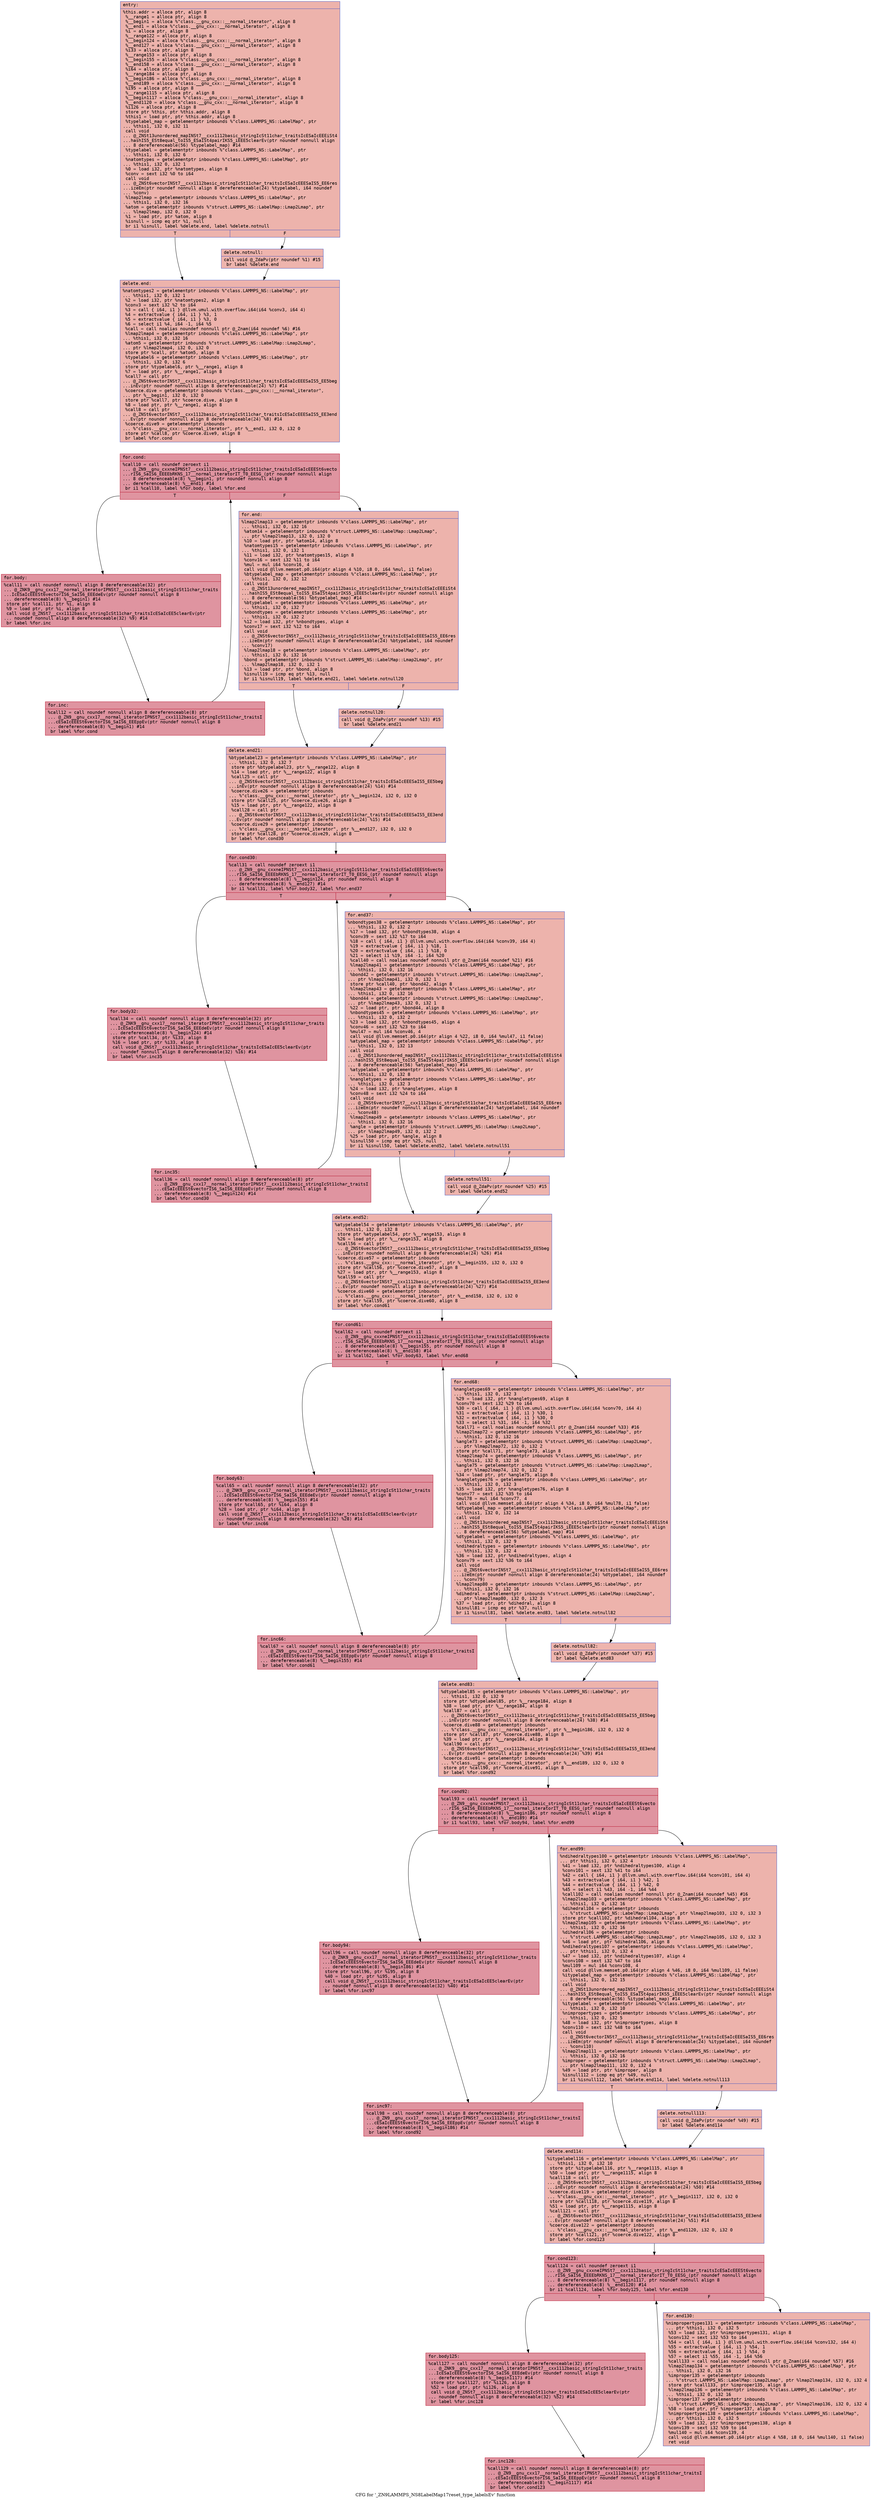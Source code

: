 digraph "CFG for '_ZN9LAMMPS_NS8LabelMap17reset_type_labelsEv' function" {
	label="CFG for '_ZN9LAMMPS_NS8LabelMap17reset_type_labelsEv' function";

	Node0x55bfca02d660 [shape=record,color="#3d50c3ff", style=filled, fillcolor="#d6524470" fontname="Courier",label="{entry:\l|  %this.addr = alloca ptr, align 8\l  %__range1 = alloca ptr, align 8\l  %__begin1 = alloca %\"class.__gnu_cxx::__normal_iterator\", align 8\l  %__end1 = alloca %\"class.__gnu_cxx::__normal_iterator\", align 8\l  %i = alloca ptr, align 8\l  %__range122 = alloca ptr, align 8\l  %__begin124 = alloca %\"class.__gnu_cxx::__normal_iterator\", align 8\l  %__end127 = alloca %\"class.__gnu_cxx::__normal_iterator\", align 8\l  %i33 = alloca ptr, align 8\l  %__range153 = alloca ptr, align 8\l  %__begin155 = alloca %\"class.__gnu_cxx::__normal_iterator\", align 8\l  %__end158 = alloca %\"class.__gnu_cxx::__normal_iterator\", align 8\l  %i64 = alloca ptr, align 8\l  %__range184 = alloca ptr, align 8\l  %__begin186 = alloca %\"class.__gnu_cxx::__normal_iterator\", align 8\l  %__end189 = alloca %\"class.__gnu_cxx::__normal_iterator\", align 8\l  %i95 = alloca ptr, align 8\l  %__range1115 = alloca ptr, align 8\l  %__begin1117 = alloca %\"class.__gnu_cxx::__normal_iterator\", align 8\l  %__end1120 = alloca %\"class.__gnu_cxx::__normal_iterator\", align 8\l  %i126 = alloca ptr, align 8\l  store ptr %this, ptr %this.addr, align 8\l  %this1 = load ptr, ptr %this.addr, align 8\l  %typelabel_map = getelementptr inbounds %\"class.LAMMPS_NS::LabelMap\", ptr\l... %this1, i32 0, i32 11\l  call void\l... @_ZNSt13unordered_mapINSt7__cxx1112basic_stringIcSt11char_traitsIcESaIcEEEiSt4\l...hashIS5_ESt8equal_toIS5_ESaISt4pairIKS5_iEEE5clearEv(ptr noundef nonnull align\l... 8 dereferenceable(56) %typelabel_map) #14\l  %typelabel = getelementptr inbounds %\"class.LAMMPS_NS::LabelMap\", ptr\l... %this1, i32 0, i32 6\l  %natomtypes = getelementptr inbounds %\"class.LAMMPS_NS::LabelMap\", ptr\l... %this1, i32 0, i32 1\l  %0 = load i32, ptr %natomtypes, align 8\l  %conv = sext i32 %0 to i64\l  call void\l... @_ZNSt6vectorINSt7__cxx1112basic_stringIcSt11char_traitsIcESaIcEEESaIS5_EE6res\l...izeEm(ptr noundef nonnull align 8 dereferenceable(24) %typelabel, i64 noundef\l... %conv)\l  %lmap2lmap = getelementptr inbounds %\"class.LAMMPS_NS::LabelMap\", ptr\l... %this1, i32 0, i32 16\l  %atom = getelementptr inbounds %\"struct.LAMMPS_NS::LabelMap::Lmap2Lmap\", ptr\l... %lmap2lmap, i32 0, i32 0\l  %1 = load ptr, ptr %atom, align 8\l  %isnull = icmp eq ptr %1, null\l  br i1 %isnull, label %delete.end, label %delete.notnull\l|{<s0>T|<s1>F}}"];
	Node0x55bfca02d660:s0 -> Node0x55bfca0262d0[tooltip="entry -> delete.end\nProbability 37.50%" ];
	Node0x55bfca02d660:s1 -> Node0x55bfca026350[tooltip="entry -> delete.notnull\nProbability 62.50%" ];
	Node0x55bfca026350 [shape=record,color="#3d50c3ff", style=filled, fillcolor="#d8564670" fontname="Courier",label="{delete.notnull:\l|  call void @_ZdaPv(ptr noundef %1) #15\l  br label %delete.end\l}"];
	Node0x55bfca026350 -> Node0x55bfca0262d0[tooltip="delete.notnull -> delete.end\nProbability 100.00%" ];
	Node0x55bfca0262d0 [shape=record,color="#3d50c3ff", style=filled, fillcolor="#d6524470" fontname="Courier",label="{delete.end:\l|  %natomtypes2 = getelementptr inbounds %\"class.LAMMPS_NS::LabelMap\", ptr\l... %this1, i32 0, i32 1\l  %2 = load i32, ptr %natomtypes2, align 8\l  %conv3 = sext i32 %2 to i64\l  %3 = call \{ i64, i1 \} @llvm.umul.with.overflow.i64(i64 %conv3, i64 4)\l  %4 = extractvalue \{ i64, i1 \} %3, 1\l  %5 = extractvalue \{ i64, i1 \} %3, 0\l  %6 = select i1 %4, i64 -1, i64 %5\l  %call = call noalias noundef nonnull ptr @_Znam(i64 noundef %6) #16\l  %lmap2lmap4 = getelementptr inbounds %\"class.LAMMPS_NS::LabelMap\", ptr\l... %this1, i32 0, i32 16\l  %atom5 = getelementptr inbounds %\"struct.LAMMPS_NS::LabelMap::Lmap2Lmap\",\l... ptr %lmap2lmap4, i32 0, i32 0\l  store ptr %call, ptr %atom5, align 8\l  %typelabel6 = getelementptr inbounds %\"class.LAMMPS_NS::LabelMap\", ptr\l... %this1, i32 0, i32 6\l  store ptr %typelabel6, ptr %__range1, align 8\l  %7 = load ptr, ptr %__range1, align 8\l  %call7 = call ptr\l... @_ZNSt6vectorINSt7__cxx1112basic_stringIcSt11char_traitsIcESaIcEEESaIS5_EE5beg\l...inEv(ptr noundef nonnull align 8 dereferenceable(24) %7) #14\l  %coerce.dive = getelementptr inbounds %\"class.__gnu_cxx::__normal_iterator\",\l... ptr %__begin1, i32 0, i32 0\l  store ptr %call7, ptr %coerce.dive, align 8\l  %8 = load ptr, ptr %__range1, align 8\l  %call8 = call ptr\l... @_ZNSt6vectorINSt7__cxx1112basic_stringIcSt11char_traitsIcESaIcEEESaIS5_EE3end\l...Ev(ptr noundef nonnull align 8 dereferenceable(24) %8) #14\l  %coerce.dive9 = getelementptr inbounds\l... %\"class.__gnu_cxx::__normal_iterator\", ptr %__end1, i32 0, i32 0\l  store ptr %call8, ptr %coerce.dive9, align 8\l  br label %for.cond\l}"];
	Node0x55bfca0262d0 -> Node0x55bfca031e50[tooltip="delete.end -> for.cond\nProbability 100.00%" ];
	Node0x55bfca031e50 [shape=record,color="#b70d28ff", style=filled, fillcolor="#b70d2870" fontname="Courier",label="{for.cond:\l|  %call10 = call noundef zeroext i1\l... @_ZN9__gnu_cxxneIPNSt7__cxx1112basic_stringIcSt11char_traitsIcESaIcEEESt6vecto\l...rIS6_SaIS6_EEEEbRKNS_17__normal_iteratorIT_T0_EESG_(ptr noundef nonnull align\l... 8 dereferenceable(8) %__begin1, ptr noundef nonnull align 8\l... dereferenceable(8) %__end1) #14\l  br i1 %call10, label %for.body, label %for.end\l|{<s0>T|<s1>F}}"];
	Node0x55bfca031e50:s0 -> Node0x55bfca032300[tooltip="for.cond -> for.body\nProbability 96.88%" ];
	Node0x55bfca031e50:s1 -> Node0x55bfca0323e0[tooltip="for.cond -> for.end\nProbability 3.12%" ];
	Node0x55bfca032300 [shape=record,color="#b70d28ff", style=filled, fillcolor="#b70d2870" fontname="Courier",label="{for.body:\l|  %call11 = call noundef nonnull align 8 dereferenceable(32) ptr\l... @_ZNK9__gnu_cxx17__normal_iteratorIPNSt7__cxx1112basic_stringIcSt11char_traits\l...IcESaIcEEESt6vectorIS6_SaIS6_EEEdeEv(ptr noundef nonnull align 8\l... dereferenceable(8) %__begin1) #14\l  store ptr %call11, ptr %i, align 8\l  %9 = load ptr, ptr %i, align 8\l  call void @_ZNSt7__cxx1112basic_stringIcSt11char_traitsIcESaIcEE5clearEv(ptr\l... noundef nonnull align 8 dereferenceable(32) %9) #14\l  br label %for.inc\l}"];
	Node0x55bfca032300 -> Node0x55bfca0328f0[tooltip="for.body -> for.inc\nProbability 100.00%" ];
	Node0x55bfca0328f0 [shape=record,color="#b70d28ff", style=filled, fillcolor="#b70d2870" fontname="Courier",label="{for.inc:\l|  %call12 = call noundef nonnull align 8 dereferenceable(8) ptr\l... @_ZN9__gnu_cxx17__normal_iteratorIPNSt7__cxx1112basic_stringIcSt11char_traitsI\l...cESaIcEEESt6vectorIS6_SaIS6_EEEppEv(ptr noundef nonnull align 8\l... dereferenceable(8) %__begin1) #14\l  br label %for.cond\l}"];
	Node0x55bfca0328f0 -> Node0x55bfca031e50[tooltip="for.inc -> for.cond\nProbability 100.00%" ];
	Node0x55bfca0323e0 [shape=record,color="#3d50c3ff", style=filled, fillcolor="#d6524470" fontname="Courier",label="{for.end:\l|  %lmap2lmap13 = getelementptr inbounds %\"class.LAMMPS_NS::LabelMap\", ptr\l... %this1, i32 0, i32 16\l  %atom14 = getelementptr inbounds %\"struct.LAMMPS_NS::LabelMap::Lmap2Lmap\",\l... ptr %lmap2lmap13, i32 0, i32 0\l  %10 = load ptr, ptr %atom14, align 8\l  %natomtypes15 = getelementptr inbounds %\"class.LAMMPS_NS::LabelMap\", ptr\l... %this1, i32 0, i32 1\l  %11 = load i32, ptr %natomtypes15, align 8\l  %conv16 = sext i32 %11 to i64\l  %mul = mul i64 %conv16, 4\l  call void @llvm.memset.p0.i64(ptr align 4 %10, i8 0, i64 %mul, i1 false)\l  %btypelabel_map = getelementptr inbounds %\"class.LAMMPS_NS::LabelMap\", ptr\l... %this1, i32 0, i32 12\l  call void\l... @_ZNSt13unordered_mapINSt7__cxx1112basic_stringIcSt11char_traitsIcESaIcEEEiSt4\l...hashIS5_ESt8equal_toIS5_ESaISt4pairIKS5_iEEE5clearEv(ptr noundef nonnull align\l... 8 dereferenceable(56) %btypelabel_map) #14\l  %btypelabel = getelementptr inbounds %\"class.LAMMPS_NS::LabelMap\", ptr\l... %this1, i32 0, i32 7\l  %nbondtypes = getelementptr inbounds %\"class.LAMMPS_NS::LabelMap\", ptr\l... %this1, i32 0, i32 2\l  %12 = load i32, ptr %nbondtypes, align 4\l  %conv17 = sext i32 %12 to i64\l  call void\l... @_ZNSt6vectorINSt7__cxx1112basic_stringIcSt11char_traitsIcESaIcEEESaIS5_EE6res\l...izeEm(ptr noundef nonnull align 8 dereferenceable(24) %btypelabel, i64 noundef\l... %conv17)\l  %lmap2lmap18 = getelementptr inbounds %\"class.LAMMPS_NS::LabelMap\", ptr\l... %this1, i32 0, i32 16\l  %bond = getelementptr inbounds %\"struct.LAMMPS_NS::LabelMap::Lmap2Lmap\", ptr\l... %lmap2lmap18, i32 0, i32 1\l  %13 = load ptr, ptr %bond, align 8\l  %isnull19 = icmp eq ptr %13, null\l  br i1 %isnull19, label %delete.end21, label %delete.notnull20\l|{<s0>T|<s1>F}}"];
	Node0x55bfca0323e0:s0 -> Node0x55bfca0353c0[tooltip="for.end -> delete.end21\nProbability 37.50%" ];
	Node0x55bfca0323e0:s1 -> Node0x55bfca035470[tooltip="for.end -> delete.notnull20\nProbability 62.50%" ];
	Node0x55bfca035470 [shape=record,color="#3d50c3ff", style=filled, fillcolor="#d8564670" fontname="Courier",label="{delete.notnull20:\l|  call void @_ZdaPv(ptr noundef %13) #15\l  br label %delete.end21\l}"];
	Node0x55bfca035470 -> Node0x55bfca0353c0[tooltip="delete.notnull20 -> delete.end21\nProbability 100.00%" ];
	Node0x55bfca0353c0 [shape=record,color="#3d50c3ff", style=filled, fillcolor="#d6524470" fontname="Courier",label="{delete.end21:\l|  %btypelabel23 = getelementptr inbounds %\"class.LAMMPS_NS::LabelMap\", ptr\l... %this1, i32 0, i32 7\l  store ptr %btypelabel23, ptr %__range122, align 8\l  %14 = load ptr, ptr %__range122, align 8\l  %call25 = call ptr\l... @_ZNSt6vectorINSt7__cxx1112basic_stringIcSt11char_traitsIcESaIcEEESaIS5_EE5beg\l...inEv(ptr noundef nonnull align 8 dereferenceable(24) %14) #14\l  %coerce.dive26 = getelementptr inbounds\l... %\"class.__gnu_cxx::__normal_iterator\", ptr %__begin124, i32 0, i32 0\l  store ptr %call25, ptr %coerce.dive26, align 8\l  %15 = load ptr, ptr %__range122, align 8\l  %call28 = call ptr\l... @_ZNSt6vectorINSt7__cxx1112basic_stringIcSt11char_traitsIcESaIcEEESaIS5_EE3end\l...Ev(ptr noundef nonnull align 8 dereferenceable(24) %15) #14\l  %coerce.dive29 = getelementptr inbounds\l... %\"class.__gnu_cxx::__normal_iterator\", ptr %__end127, i32 0, i32 0\l  store ptr %call28, ptr %coerce.dive29, align 8\l  br label %for.cond30\l}"];
	Node0x55bfca0353c0 -> Node0x55bfca035ee0[tooltip="delete.end21 -> for.cond30\nProbability 100.00%" ];
	Node0x55bfca035ee0 [shape=record,color="#b70d28ff", style=filled, fillcolor="#b70d2870" fontname="Courier",label="{for.cond30:\l|  %call31 = call noundef zeroext i1\l... @_ZN9__gnu_cxxneIPNSt7__cxx1112basic_stringIcSt11char_traitsIcESaIcEEESt6vecto\l...rIS6_SaIS6_EEEEbRKNS_17__normal_iteratorIT_T0_EESG_(ptr noundef nonnull align\l... 8 dereferenceable(8) %__begin124, ptr noundef nonnull align 8\l... dereferenceable(8) %__end127) #14\l  br i1 %call31, label %for.body32, label %for.end37\l|{<s0>T|<s1>F}}"];
	Node0x55bfca035ee0:s0 -> Node0x55bfca0361d0[tooltip="for.cond30 -> for.body32\nProbability 96.88%" ];
	Node0x55bfca035ee0:s1 -> Node0x55bfca036250[tooltip="for.cond30 -> for.end37\nProbability 3.12%" ];
	Node0x55bfca0361d0 [shape=record,color="#b70d28ff", style=filled, fillcolor="#b70d2870" fontname="Courier",label="{for.body32:\l|  %call34 = call noundef nonnull align 8 dereferenceable(32) ptr\l... @_ZNK9__gnu_cxx17__normal_iteratorIPNSt7__cxx1112basic_stringIcSt11char_traits\l...IcESaIcEEESt6vectorIS6_SaIS6_EEEdeEv(ptr noundef nonnull align 8\l... dereferenceable(8) %__begin124) #14\l  store ptr %call34, ptr %i33, align 8\l  %16 = load ptr, ptr %i33, align 8\l  call void @_ZNSt7__cxx1112basic_stringIcSt11char_traitsIcESaIcEE5clearEv(ptr\l... noundef nonnull align 8 dereferenceable(32) %16) #14\l  br label %for.inc35\l}"];
	Node0x55bfca0361d0 -> Node0x55bfca036630[tooltip="for.body32 -> for.inc35\nProbability 100.00%" ];
	Node0x55bfca036630 [shape=record,color="#b70d28ff", style=filled, fillcolor="#b70d2870" fontname="Courier",label="{for.inc35:\l|  %call36 = call noundef nonnull align 8 dereferenceable(8) ptr\l... @_ZN9__gnu_cxx17__normal_iteratorIPNSt7__cxx1112basic_stringIcSt11char_traitsI\l...cESaIcEEESt6vectorIS6_SaIS6_EEEppEv(ptr noundef nonnull align 8\l... dereferenceable(8) %__begin124) #14\l  br label %for.cond30\l}"];
	Node0x55bfca036630 -> Node0x55bfca035ee0[tooltip="for.inc35 -> for.cond30\nProbability 100.00%" ];
	Node0x55bfca036250 [shape=record,color="#3d50c3ff", style=filled, fillcolor="#d6524470" fontname="Courier",label="{for.end37:\l|  %nbondtypes38 = getelementptr inbounds %\"class.LAMMPS_NS::LabelMap\", ptr\l... %this1, i32 0, i32 2\l  %17 = load i32, ptr %nbondtypes38, align 4\l  %conv39 = sext i32 %17 to i64\l  %18 = call \{ i64, i1 \} @llvm.umul.with.overflow.i64(i64 %conv39, i64 4)\l  %19 = extractvalue \{ i64, i1 \} %18, 1\l  %20 = extractvalue \{ i64, i1 \} %18, 0\l  %21 = select i1 %19, i64 -1, i64 %20\l  %call40 = call noalias noundef nonnull ptr @_Znam(i64 noundef %21) #16\l  %lmap2lmap41 = getelementptr inbounds %\"class.LAMMPS_NS::LabelMap\", ptr\l... %this1, i32 0, i32 16\l  %bond42 = getelementptr inbounds %\"struct.LAMMPS_NS::LabelMap::Lmap2Lmap\",\l... ptr %lmap2lmap41, i32 0, i32 1\l  store ptr %call40, ptr %bond42, align 8\l  %lmap2lmap43 = getelementptr inbounds %\"class.LAMMPS_NS::LabelMap\", ptr\l... %this1, i32 0, i32 16\l  %bond44 = getelementptr inbounds %\"struct.LAMMPS_NS::LabelMap::Lmap2Lmap\",\l... ptr %lmap2lmap43, i32 0, i32 1\l  %22 = load ptr, ptr %bond44, align 8\l  %nbondtypes45 = getelementptr inbounds %\"class.LAMMPS_NS::LabelMap\", ptr\l... %this1, i32 0, i32 2\l  %23 = load i32, ptr %nbondtypes45, align 4\l  %conv46 = sext i32 %23 to i64\l  %mul47 = mul i64 %conv46, 4\l  call void @llvm.memset.p0.i64(ptr align 4 %22, i8 0, i64 %mul47, i1 false)\l  %atypelabel_map = getelementptr inbounds %\"class.LAMMPS_NS::LabelMap\", ptr\l... %this1, i32 0, i32 13\l  call void\l... @_ZNSt13unordered_mapINSt7__cxx1112basic_stringIcSt11char_traitsIcESaIcEEEiSt4\l...hashIS5_ESt8equal_toIS5_ESaISt4pairIKS5_iEEE5clearEv(ptr noundef nonnull align\l... 8 dereferenceable(56) %atypelabel_map) #14\l  %atypelabel = getelementptr inbounds %\"class.LAMMPS_NS::LabelMap\", ptr\l... %this1, i32 0, i32 8\l  %nangletypes = getelementptr inbounds %\"class.LAMMPS_NS::LabelMap\", ptr\l... %this1, i32 0, i32 3\l  %24 = load i32, ptr %nangletypes, align 8\l  %conv48 = sext i32 %24 to i64\l  call void\l... @_ZNSt6vectorINSt7__cxx1112basic_stringIcSt11char_traitsIcESaIcEEESaIS5_EE6res\l...izeEm(ptr noundef nonnull align 8 dereferenceable(24) %atypelabel, i64 noundef\l... %conv48)\l  %lmap2lmap49 = getelementptr inbounds %\"class.LAMMPS_NS::LabelMap\", ptr\l... %this1, i32 0, i32 16\l  %angle = getelementptr inbounds %\"struct.LAMMPS_NS::LabelMap::Lmap2Lmap\",\l... ptr %lmap2lmap49, i32 0, i32 2\l  %25 = load ptr, ptr %angle, align 8\l  %isnull50 = icmp eq ptr %25, null\l  br i1 %isnull50, label %delete.end52, label %delete.notnull51\l|{<s0>T|<s1>F}}"];
	Node0x55bfca036250:s0 -> Node0x55bfca0380c0[tooltip="for.end37 -> delete.end52\nProbability 37.50%" ];
	Node0x55bfca036250:s1 -> Node0x55bfca038170[tooltip="for.end37 -> delete.notnull51\nProbability 62.50%" ];
	Node0x55bfca038170 [shape=record,color="#3d50c3ff", style=filled, fillcolor="#d8564670" fontname="Courier",label="{delete.notnull51:\l|  call void @_ZdaPv(ptr noundef %25) #15\l  br label %delete.end52\l}"];
	Node0x55bfca038170 -> Node0x55bfca0380c0[tooltip="delete.notnull51 -> delete.end52\nProbability 100.00%" ];
	Node0x55bfca0380c0 [shape=record,color="#3d50c3ff", style=filled, fillcolor="#d6524470" fontname="Courier",label="{delete.end52:\l|  %atypelabel54 = getelementptr inbounds %\"class.LAMMPS_NS::LabelMap\", ptr\l... %this1, i32 0, i32 8\l  store ptr %atypelabel54, ptr %__range153, align 8\l  %26 = load ptr, ptr %__range153, align 8\l  %call56 = call ptr\l... @_ZNSt6vectorINSt7__cxx1112basic_stringIcSt11char_traitsIcESaIcEEESaIS5_EE5beg\l...inEv(ptr noundef nonnull align 8 dereferenceable(24) %26) #14\l  %coerce.dive57 = getelementptr inbounds\l... %\"class.__gnu_cxx::__normal_iterator\", ptr %__begin155, i32 0, i32 0\l  store ptr %call56, ptr %coerce.dive57, align 8\l  %27 = load ptr, ptr %__range153, align 8\l  %call59 = call ptr\l... @_ZNSt6vectorINSt7__cxx1112basic_stringIcSt11char_traitsIcESaIcEEESaIS5_EE3end\l...Ev(ptr noundef nonnull align 8 dereferenceable(24) %27) #14\l  %coerce.dive60 = getelementptr inbounds\l... %\"class.__gnu_cxx::__normal_iterator\", ptr %__end158, i32 0, i32 0\l  store ptr %call59, ptr %coerce.dive60, align 8\l  br label %for.cond61\l}"];
	Node0x55bfca0380c0 -> Node0x55bfca033040[tooltip="delete.end52 -> for.cond61\nProbability 100.00%" ];
	Node0x55bfca033040 [shape=record,color="#b70d28ff", style=filled, fillcolor="#b70d2870" fontname="Courier",label="{for.cond61:\l|  %call62 = call noundef zeroext i1\l... @_ZN9__gnu_cxxneIPNSt7__cxx1112basic_stringIcSt11char_traitsIcESaIcEEESt6vecto\l...rIS6_SaIS6_EEEEbRKNS_17__normal_iteratorIT_T0_EESG_(ptr noundef nonnull align\l... 8 dereferenceable(8) %__begin155, ptr noundef nonnull align 8\l... dereferenceable(8) %__end158) #14\l  br i1 %call62, label %for.body63, label %for.end68\l|{<s0>T|<s1>F}}"];
	Node0x55bfca033040:s0 -> Node0x55bfca039500[tooltip="for.cond61 -> for.body63\nProbability 96.88%" ];
	Node0x55bfca033040:s1 -> Node0x55bfca039550[tooltip="for.cond61 -> for.end68\nProbability 3.12%" ];
	Node0x55bfca039500 [shape=record,color="#b70d28ff", style=filled, fillcolor="#b70d2870" fontname="Courier",label="{for.body63:\l|  %call65 = call noundef nonnull align 8 dereferenceable(32) ptr\l... @_ZNK9__gnu_cxx17__normal_iteratorIPNSt7__cxx1112basic_stringIcSt11char_traits\l...IcESaIcEEESt6vectorIS6_SaIS6_EEEdeEv(ptr noundef nonnull align 8\l... dereferenceable(8) %__begin155) #14\l  store ptr %call65, ptr %i64, align 8\l  %28 = load ptr, ptr %i64, align 8\l  call void @_ZNSt7__cxx1112basic_stringIcSt11char_traitsIcESaIcEE5clearEv(ptr\l... noundef nonnull align 8 dereferenceable(32) %28) #14\l  br label %for.inc66\l}"];
	Node0x55bfca039500 -> Node0x55bfca039930[tooltip="for.body63 -> for.inc66\nProbability 100.00%" ];
	Node0x55bfca039930 [shape=record,color="#b70d28ff", style=filled, fillcolor="#b70d2870" fontname="Courier",label="{for.inc66:\l|  %call67 = call noundef nonnull align 8 dereferenceable(8) ptr\l... @_ZN9__gnu_cxx17__normal_iteratorIPNSt7__cxx1112basic_stringIcSt11char_traitsI\l...cESaIcEEESt6vectorIS6_SaIS6_EEEppEv(ptr noundef nonnull align 8\l... dereferenceable(8) %__begin155) #14\l  br label %for.cond61\l}"];
	Node0x55bfca039930 -> Node0x55bfca033040[tooltip="for.inc66 -> for.cond61\nProbability 100.00%" ];
	Node0x55bfca039550 [shape=record,color="#3d50c3ff", style=filled, fillcolor="#d6524470" fontname="Courier",label="{for.end68:\l|  %nangletypes69 = getelementptr inbounds %\"class.LAMMPS_NS::LabelMap\", ptr\l... %this1, i32 0, i32 3\l  %29 = load i32, ptr %nangletypes69, align 8\l  %conv70 = sext i32 %29 to i64\l  %30 = call \{ i64, i1 \} @llvm.umul.with.overflow.i64(i64 %conv70, i64 4)\l  %31 = extractvalue \{ i64, i1 \} %30, 1\l  %32 = extractvalue \{ i64, i1 \} %30, 0\l  %33 = select i1 %31, i64 -1, i64 %32\l  %call71 = call noalias noundef nonnull ptr @_Znam(i64 noundef %33) #16\l  %lmap2lmap72 = getelementptr inbounds %\"class.LAMMPS_NS::LabelMap\", ptr\l... %this1, i32 0, i32 16\l  %angle73 = getelementptr inbounds %\"struct.LAMMPS_NS::LabelMap::Lmap2Lmap\",\l... ptr %lmap2lmap72, i32 0, i32 2\l  store ptr %call71, ptr %angle73, align 8\l  %lmap2lmap74 = getelementptr inbounds %\"class.LAMMPS_NS::LabelMap\", ptr\l... %this1, i32 0, i32 16\l  %angle75 = getelementptr inbounds %\"struct.LAMMPS_NS::LabelMap::Lmap2Lmap\",\l... ptr %lmap2lmap74, i32 0, i32 2\l  %34 = load ptr, ptr %angle75, align 8\l  %nangletypes76 = getelementptr inbounds %\"class.LAMMPS_NS::LabelMap\", ptr\l... %this1, i32 0, i32 3\l  %35 = load i32, ptr %nangletypes76, align 8\l  %conv77 = sext i32 %35 to i64\l  %mul78 = mul i64 %conv77, 4\l  call void @llvm.memset.p0.i64(ptr align 4 %34, i8 0, i64 %mul78, i1 false)\l  %dtypelabel_map = getelementptr inbounds %\"class.LAMMPS_NS::LabelMap\", ptr\l... %this1, i32 0, i32 14\l  call void\l... @_ZNSt13unordered_mapINSt7__cxx1112basic_stringIcSt11char_traitsIcESaIcEEEiSt4\l...hashIS5_ESt8equal_toIS5_ESaISt4pairIKS5_iEEE5clearEv(ptr noundef nonnull align\l... 8 dereferenceable(56) %dtypelabel_map) #14\l  %dtypelabel = getelementptr inbounds %\"class.LAMMPS_NS::LabelMap\", ptr\l... %this1, i32 0, i32 9\l  %ndihedraltypes = getelementptr inbounds %\"class.LAMMPS_NS::LabelMap\", ptr\l... %this1, i32 0, i32 4\l  %36 = load i32, ptr %ndihedraltypes, align 4\l  %conv79 = sext i32 %36 to i64\l  call void\l... @_ZNSt6vectorINSt7__cxx1112basic_stringIcSt11char_traitsIcESaIcEEESaIS5_EE6res\l...izeEm(ptr noundef nonnull align 8 dereferenceable(24) %dtypelabel, i64 noundef\l... %conv79)\l  %lmap2lmap80 = getelementptr inbounds %\"class.LAMMPS_NS::LabelMap\", ptr\l... %this1, i32 0, i32 16\l  %dihedral = getelementptr inbounds %\"struct.LAMMPS_NS::LabelMap::Lmap2Lmap\",\l... ptr %lmap2lmap80, i32 0, i32 3\l  %37 = load ptr, ptr %dihedral, align 8\l  %isnull81 = icmp eq ptr %37, null\l  br i1 %isnull81, label %delete.end83, label %delete.notnull82\l|{<s0>T|<s1>F}}"];
	Node0x55bfca039550:s0 -> Node0x55bfca03b3f0[tooltip="for.end68 -> delete.end83\nProbability 37.50%" ];
	Node0x55bfca039550:s1 -> Node0x55bfca03b4a0[tooltip="for.end68 -> delete.notnull82\nProbability 62.50%" ];
	Node0x55bfca03b4a0 [shape=record,color="#3d50c3ff", style=filled, fillcolor="#d8564670" fontname="Courier",label="{delete.notnull82:\l|  call void @_ZdaPv(ptr noundef %37) #15\l  br label %delete.end83\l}"];
	Node0x55bfca03b4a0 -> Node0x55bfca03b3f0[tooltip="delete.notnull82 -> delete.end83\nProbability 100.00%" ];
	Node0x55bfca03b3f0 [shape=record,color="#3d50c3ff", style=filled, fillcolor="#d6524470" fontname="Courier",label="{delete.end83:\l|  %dtypelabel85 = getelementptr inbounds %\"class.LAMMPS_NS::LabelMap\", ptr\l... %this1, i32 0, i32 9\l  store ptr %dtypelabel85, ptr %__range184, align 8\l  %38 = load ptr, ptr %__range184, align 8\l  %call87 = call ptr\l... @_ZNSt6vectorINSt7__cxx1112basic_stringIcSt11char_traitsIcESaIcEEESaIS5_EE5beg\l...inEv(ptr noundef nonnull align 8 dereferenceable(24) %38) #14\l  %coerce.dive88 = getelementptr inbounds\l... %\"class.__gnu_cxx::__normal_iterator\", ptr %__begin186, i32 0, i32 0\l  store ptr %call87, ptr %coerce.dive88, align 8\l  %39 = load ptr, ptr %__range184, align 8\l  %call90 = call ptr\l... @_ZNSt6vectorINSt7__cxx1112basic_stringIcSt11char_traitsIcESaIcEEESaIS5_EE3end\l...Ev(ptr noundef nonnull align 8 dereferenceable(24) %39) #14\l  %coerce.dive91 = getelementptr inbounds\l... %\"class.__gnu_cxx::__normal_iterator\", ptr %__end189, i32 0, i32 0\l  store ptr %call90, ptr %coerce.dive91, align 8\l  br label %for.cond92\l}"];
	Node0x55bfca03b3f0 -> Node0x55bfca03bef0[tooltip="delete.end83 -> for.cond92\nProbability 100.00%" ];
	Node0x55bfca03bef0 [shape=record,color="#b70d28ff", style=filled, fillcolor="#b70d2870" fontname="Courier",label="{for.cond92:\l|  %call93 = call noundef zeroext i1\l... @_ZN9__gnu_cxxneIPNSt7__cxx1112basic_stringIcSt11char_traitsIcESaIcEEESt6vecto\l...rIS6_SaIS6_EEEEbRKNS_17__normal_iteratorIT_T0_EESG_(ptr noundef nonnull align\l... 8 dereferenceable(8) %__begin186, ptr noundef nonnull align 8\l... dereferenceable(8) %__end189) #14\l  br i1 %call93, label %for.body94, label %for.end99\l|{<s0>T|<s1>F}}"];
	Node0x55bfca03bef0:s0 -> Node0x55bfca03c1e0[tooltip="for.cond92 -> for.body94\nProbability 96.88%" ];
	Node0x55bfca03bef0:s1 -> Node0x55bfca03c260[tooltip="for.cond92 -> for.end99\nProbability 3.12%" ];
	Node0x55bfca03c1e0 [shape=record,color="#b70d28ff", style=filled, fillcolor="#b70d2870" fontname="Courier",label="{for.body94:\l|  %call96 = call noundef nonnull align 8 dereferenceable(32) ptr\l... @_ZNK9__gnu_cxx17__normal_iteratorIPNSt7__cxx1112basic_stringIcSt11char_traits\l...IcESaIcEEESt6vectorIS6_SaIS6_EEEdeEv(ptr noundef nonnull align 8\l... dereferenceable(8) %__begin186) #14\l  store ptr %call96, ptr %i95, align 8\l  %40 = load ptr, ptr %i95, align 8\l  call void @_ZNSt7__cxx1112basic_stringIcSt11char_traitsIcESaIcEE5clearEv(ptr\l... noundef nonnull align 8 dereferenceable(32) %40) #14\l  br label %for.inc97\l}"];
	Node0x55bfca03c1e0 -> Node0x55bfca03c640[tooltip="for.body94 -> for.inc97\nProbability 100.00%" ];
	Node0x55bfca03c640 [shape=record,color="#b70d28ff", style=filled, fillcolor="#b70d2870" fontname="Courier",label="{for.inc97:\l|  %call98 = call noundef nonnull align 8 dereferenceable(8) ptr\l... @_ZN9__gnu_cxx17__normal_iteratorIPNSt7__cxx1112basic_stringIcSt11char_traitsI\l...cESaIcEEESt6vectorIS6_SaIS6_EEEppEv(ptr noundef nonnull align 8\l... dereferenceable(8) %__begin186) #14\l  br label %for.cond92\l}"];
	Node0x55bfca03c640 -> Node0x55bfca03bef0[tooltip="for.inc97 -> for.cond92\nProbability 100.00%" ];
	Node0x55bfca03c260 [shape=record,color="#3d50c3ff", style=filled, fillcolor="#d6524470" fontname="Courier",label="{for.end99:\l|  %ndihedraltypes100 = getelementptr inbounds %\"class.LAMMPS_NS::LabelMap\",\l... ptr %this1, i32 0, i32 4\l  %41 = load i32, ptr %ndihedraltypes100, align 4\l  %conv101 = sext i32 %41 to i64\l  %42 = call \{ i64, i1 \} @llvm.umul.with.overflow.i64(i64 %conv101, i64 4)\l  %43 = extractvalue \{ i64, i1 \} %42, 1\l  %44 = extractvalue \{ i64, i1 \} %42, 0\l  %45 = select i1 %43, i64 -1, i64 %44\l  %call102 = call noalias noundef nonnull ptr @_Znam(i64 noundef %45) #16\l  %lmap2lmap103 = getelementptr inbounds %\"class.LAMMPS_NS::LabelMap\", ptr\l... %this1, i32 0, i32 16\l  %dihedral104 = getelementptr inbounds\l... %\"struct.LAMMPS_NS::LabelMap::Lmap2Lmap\", ptr %lmap2lmap103, i32 0, i32 3\l  store ptr %call102, ptr %dihedral104, align 8\l  %lmap2lmap105 = getelementptr inbounds %\"class.LAMMPS_NS::LabelMap\", ptr\l... %this1, i32 0, i32 16\l  %dihedral106 = getelementptr inbounds\l... %\"struct.LAMMPS_NS::LabelMap::Lmap2Lmap\", ptr %lmap2lmap105, i32 0, i32 3\l  %46 = load ptr, ptr %dihedral106, align 8\l  %ndihedraltypes107 = getelementptr inbounds %\"class.LAMMPS_NS::LabelMap\",\l... ptr %this1, i32 0, i32 4\l  %47 = load i32, ptr %ndihedraltypes107, align 4\l  %conv108 = sext i32 %47 to i64\l  %mul109 = mul i64 %conv108, 4\l  call void @llvm.memset.p0.i64(ptr align 4 %46, i8 0, i64 %mul109, i1 false)\l  %itypelabel_map = getelementptr inbounds %\"class.LAMMPS_NS::LabelMap\", ptr\l... %this1, i32 0, i32 15\l  call void\l... @_ZNSt13unordered_mapINSt7__cxx1112basic_stringIcSt11char_traitsIcESaIcEEEiSt4\l...hashIS5_ESt8equal_toIS5_ESaISt4pairIKS5_iEEE5clearEv(ptr noundef nonnull align\l... 8 dereferenceable(56) %itypelabel_map) #14\l  %itypelabel = getelementptr inbounds %\"class.LAMMPS_NS::LabelMap\", ptr\l... %this1, i32 0, i32 10\l  %nimpropertypes = getelementptr inbounds %\"class.LAMMPS_NS::LabelMap\", ptr\l... %this1, i32 0, i32 5\l  %48 = load i32, ptr %nimpropertypes, align 8\l  %conv110 = sext i32 %48 to i64\l  call void\l... @_ZNSt6vectorINSt7__cxx1112basic_stringIcSt11char_traitsIcESaIcEEESaIS5_EE6res\l...izeEm(ptr noundef nonnull align 8 dereferenceable(24) %itypelabel, i64 noundef\l... %conv110)\l  %lmap2lmap111 = getelementptr inbounds %\"class.LAMMPS_NS::LabelMap\", ptr\l... %this1, i32 0, i32 16\l  %improper = getelementptr inbounds %\"struct.LAMMPS_NS::LabelMap::Lmap2Lmap\",\l... ptr %lmap2lmap111, i32 0, i32 4\l  %49 = load ptr, ptr %improper, align 8\l  %isnull112 = icmp eq ptr %49, null\l  br i1 %isnull112, label %delete.end114, label %delete.notnull113\l|{<s0>T|<s1>F}}"];
	Node0x55bfca03c260:s0 -> Node0x55bfca03e960[tooltip="for.end99 -> delete.end114\nProbability 37.50%" ];
	Node0x55bfca03c260:s1 -> Node0x55bfca03ea10[tooltip="for.end99 -> delete.notnull113\nProbability 62.50%" ];
	Node0x55bfca03ea10 [shape=record,color="#3d50c3ff", style=filled, fillcolor="#d8564670" fontname="Courier",label="{delete.notnull113:\l|  call void @_ZdaPv(ptr noundef %49) #15\l  br label %delete.end114\l}"];
	Node0x55bfca03ea10 -> Node0x55bfca03e960[tooltip="delete.notnull113 -> delete.end114\nProbability 100.00%" ];
	Node0x55bfca03e960 [shape=record,color="#3d50c3ff", style=filled, fillcolor="#d6524470" fontname="Courier",label="{delete.end114:\l|  %itypelabel116 = getelementptr inbounds %\"class.LAMMPS_NS::LabelMap\", ptr\l... %this1, i32 0, i32 10\l  store ptr %itypelabel116, ptr %__range1115, align 8\l  %50 = load ptr, ptr %__range1115, align 8\l  %call118 = call ptr\l... @_ZNSt6vectorINSt7__cxx1112basic_stringIcSt11char_traitsIcESaIcEEESaIS5_EE5beg\l...inEv(ptr noundef nonnull align 8 dereferenceable(24) %50) #14\l  %coerce.dive119 = getelementptr inbounds\l... %\"class.__gnu_cxx::__normal_iterator\", ptr %__begin1117, i32 0, i32 0\l  store ptr %call118, ptr %coerce.dive119, align 8\l  %51 = load ptr, ptr %__range1115, align 8\l  %call121 = call ptr\l... @_ZNSt6vectorINSt7__cxx1112basic_stringIcSt11char_traitsIcESaIcEEESaIS5_EE3end\l...Ev(ptr noundef nonnull align 8 dereferenceable(24) %51) #14\l  %coerce.dive122 = getelementptr inbounds\l... %\"class.__gnu_cxx::__normal_iterator\", ptr %__end1120, i32 0, i32 0\l  store ptr %call121, ptr %coerce.dive122, align 8\l  br label %for.cond123\l}"];
	Node0x55bfca03e960 -> Node0x55bfca03f430[tooltip="delete.end114 -> for.cond123\nProbability 100.00%" ];
	Node0x55bfca03f430 [shape=record,color="#b70d28ff", style=filled, fillcolor="#b70d2870" fontname="Courier",label="{for.cond123:\l|  %call124 = call noundef zeroext i1\l... @_ZN9__gnu_cxxneIPNSt7__cxx1112basic_stringIcSt11char_traitsIcESaIcEEESt6vecto\l...rIS6_SaIS6_EEEEbRKNS_17__normal_iteratorIT_T0_EESG_(ptr noundef nonnull align\l... 8 dereferenceable(8) %__begin1117, ptr noundef nonnull align 8\l... dereferenceable(8) %__end1120) #14\l  br i1 %call124, label %for.body125, label %for.end130\l|{<s0>T|<s1>F}}"];
	Node0x55bfca03f430:s0 -> Node0x55bfca03f720[tooltip="for.cond123 -> for.body125\nProbability 96.88%" ];
	Node0x55bfca03f430:s1 -> Node0x55bfca03f7a0[tooltip="for.cond123 -> for.end130\nProbability 3.12%" ];
	Node0x55bfca03f720 [shape=record,color="#b70d28ff", style=filled, fillcolor="#b70d2870" fontname="Courier",label="{for.body125:\l|  %call127 = call noundef nonnull align 8 dereferenceable(32) ptr\l... @_ZNK9__gnu_cxx17__normal_iteratorIPNSt7__cxx1112basic_stringIcSt11char_traits\l...IcESaIcEEESt6vectorIS6_SaIS6_EEEdeEv(ptr noundef nonnull align 8\l... dereferenceable(8) %__begin1117) #14\l  store ptr %call127, ptr %i126, align 8\l  %52 = load ptr, ptr %i126, align 8\l  call void @_ZNSt7__cxx1112basic_stringIcSt11char_traitsIcESaIcEE5clearEv(ptr\l... noundef nonnull align 8 dereferenceable(32) %52) #14\l  br label %for.inc128\l}"];
	Node0x55bfca03f720 -> Node0x55bfca03fb80[tooltip="for.body125 -> for.inc128\nProbability 100.00%" ];
	Node0x55bfca03fb80 [shape=record,color="#b70d28ff", style=filled, fillcolor="#b70d2870" fontname="Courier",label="{for.inc128:\l|  %call129 = call noundef nonnull align 8 dereferenceable(8) ptr\l... @_ZN9__gnu_cxx17__normal_iteratorIPNSt7__cxx1112basic_stringIcSt11char_traitsI\l...cESaIcEEESt6vectorIS6_SaIS6_EEEppEv(ptr noundef nonnull align 8\l... dereferenceable(8) %__begin1117) #14\l  br label %for.cond123\l}"];
	Node0x55bfca03fb80 -> Node0x55bfca03f430[tooltip="for.inc128 -> for.cond123\nProbability 100.00%" ];
	Node0x55bfca03f7a0 [shape=record,color="#3d50c3ff", style=filled, fillcolor="#d6524470" fontname="Courier",label="{for.end130:\l|  %nimpropertypes131 = getelementptr inbounds %\"class.LAMMPS_NS::LabelMap\",\l... ptr %this1, i32 0, i32 5\l  %53 = load i32, ptr %nimpropertypes131, align 8\l  %conv132 = sext i32 %53 to i64\l  %54 = call \{ i64, i1 \} @llvm.umul.with.overflow.i64(i64 %conv132, i64 4)\l  %55 = extractvalue \{ i64, i1 \} %54, 1\l  %56 = extractvalue \{ i64, i1 \} %54, 0\l  %57 = select i1 %55, i64 -1, i64 %56\l  %call133 = call noalias noundef nonnull ptr @_Znam(i64 noundef %57) #16\l  %lmap2lmap134 = getelementptr inbounds %\"class.LAMMPS_NS::LabelMap\", ptr\l... %this1, i32 0, i32 16\l  %improper135 = getelementptr inbounds\l... %\"struct.LAMMPS_NS::LabelMap::Lmap2Lmap\", ptr %lmap2lmap134, i32 0, i32 4\l  store ptr %call133, ptr %improper135, align 8\l  %lmap2lmap136 = getelementptr inbounds %\"class.LAMMPS_NS::LabelMap\", ptr\l... %this1, i32 0, i32 16\l  %improper137 = getelementptr inbounds\l... %\"struct.LAMMPS_NS::LabelMap::Lmap2Lmap\", ptr %lmap2lmap136, i32 0, i32 4\l  %58 = load ptr, ptr %improper137, align 8\l  %nimpropertypes138 = getelementptr inbounds %\"class.LAMMPS_NS::LabelMap\",\l... ptr %this1, i32 0, i32 5\l  %59 = load i32, ptr %nimpropertypes138, align 8\l  %conv139 = sext i32 %59 to i64\l  %mul140 = mul i64 %conv139, 4\l  call void @llvm.memset.p0.i64(ptr align 4 %58, i8 0, i64 %mul140, i1 false)\l  ret void\l}"];
}
